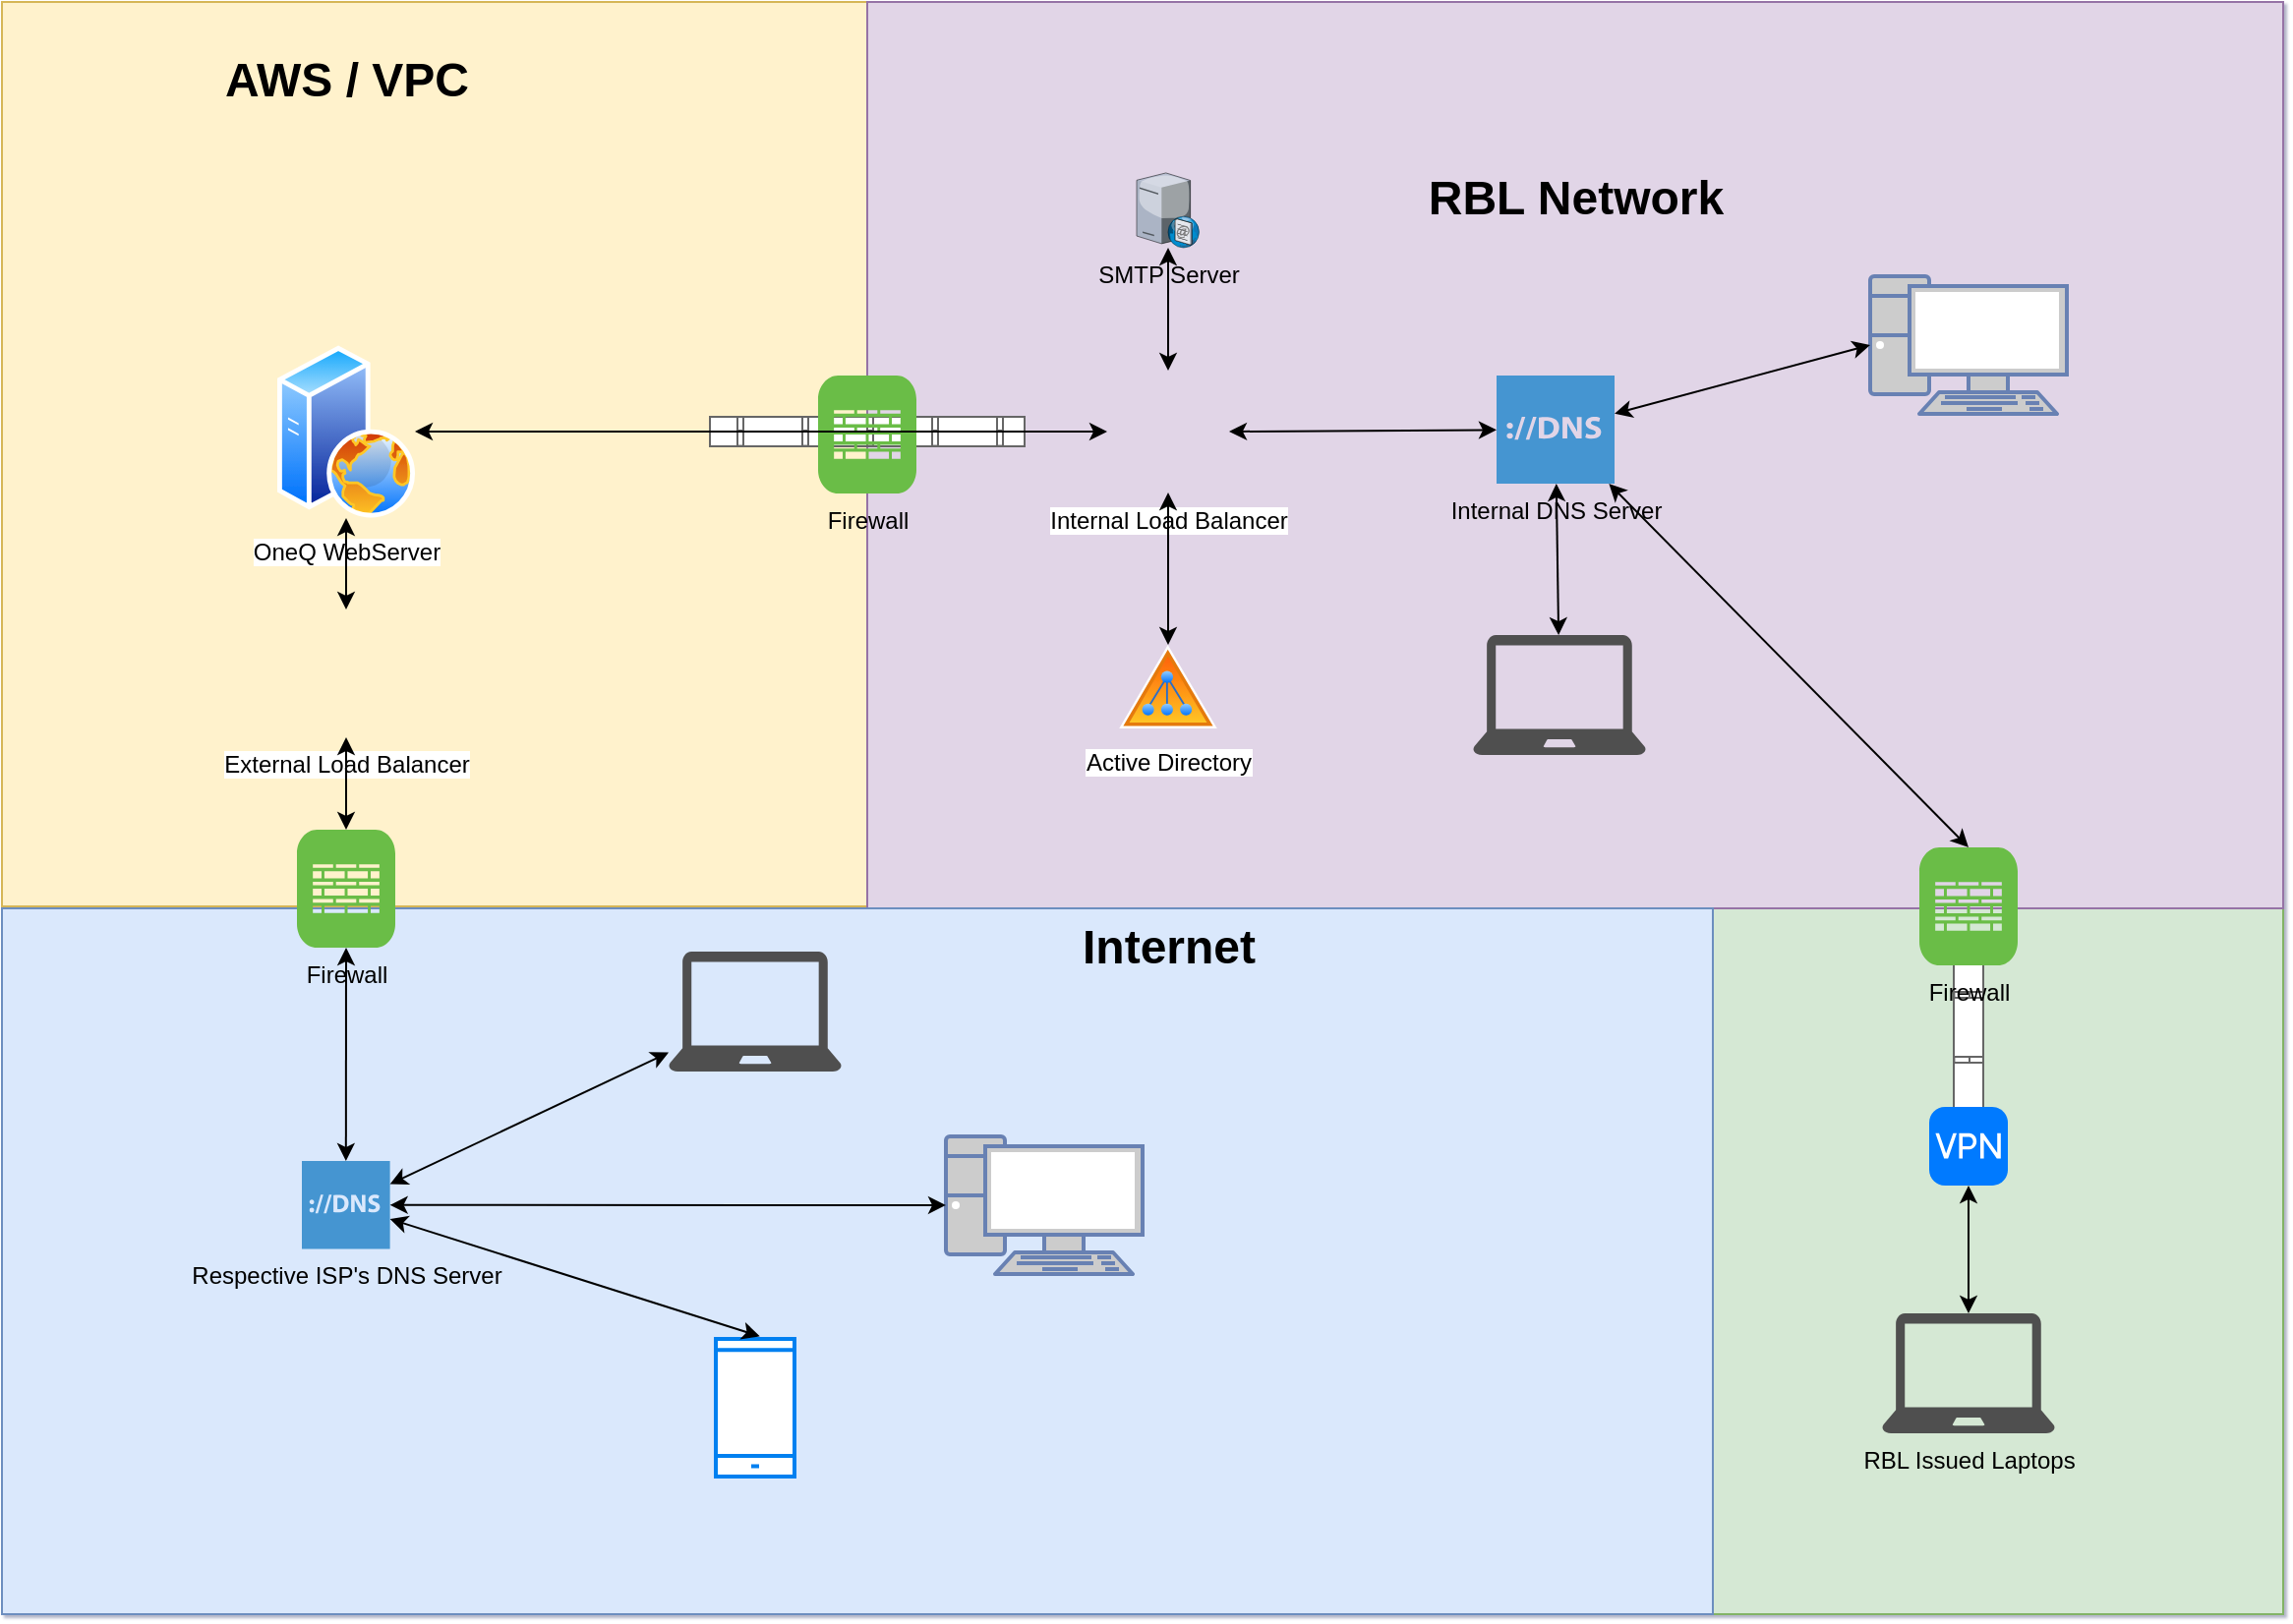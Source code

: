 <mxfile version="12.1.1" type="github" pages="1">
  <diagram id="1JJ-UvxjRfw-XplDersZ" name="Page-1">
    <mxGraphModel dx="868" dy="450" grid="1" gridSize="10" guides="1" tooltips="1" connect="1" arrows="1" fold="1" page="1" pageScale="1" pageWidth="1169" pageHeight="827" math="0" shadow="1">
      <root>
        <mxCell id="0"/>
        <mxCell id="1" parent="0"/>
        <mxCell id="VsJJfjXyTHTrgc_qXbFI-94" value="" style="rounded=0;whiteSpace=wrap;html=1;fillColor=#d5e8d4;strokeColor=#82b366;" parent="1" vertex="1">
          <mxGeometry x="870" y="454" width="290" height="366" as="geometry"/>
        </mxCell>
        <mxCell id="VsJJfjXyTHTrgc_qXbFI-21" value="" style="rounded=0;whiteSpace=wrap;html=1;fillColor=#fff2cc;strokeColor=#d6b656;" parent="1" vertex="1">
          <mxGeometry width="440" height="460" as="geometry"/>
        </mxCell>
        <mxCell id="VsJJfjXyTHTrgc_qXbFI-18" value="" style="rounded=0;whiteSpace=wrap;html=1;fillColor=#e1d5e7;strokeColor=#9673a6;" parent="1" vertex="1">
          <mxGeometry x="440" width="720" height="461" as="geometry"/>
        </mxCell>
        <mxCell id="VsJJfjXyTHTrgc_qXbFI-50" value="" style="rounded=0;whiteSpace=wrap;html=1;fillColor=#dae8fc;strokeColor=#6c8ebf;" parent="1" vertex="1">
          <mxGeometry y="461" width="870" height="359" as="geometry"/>
        </mxCell>
        <mxCell id="VsJJfjXyTHTrgc_qXbFI-38" value="" style="strokeColor=#666666;html=1;labelPosition=right;align=left;spacingLeft=15;shadow=0;dashed=0;fillColor=#ffffff;outlineConnect=0;shape=mxgraph.rackGeneral.horCableDuct;rotation=90;" parent="1" vertex="1">
          <mxGeometry x="950" y="529" width="100" height="15" as="geometry"/>
        </mxCell>
        <mxCell id="VsJJfjXyTHTrgc_qXbFI-4" value="OneQ WebServer" style="aspect=fixed;perimeter=ellipsePerimeter;html=1;align=center;shadow=0;dashed=0;spacingTop=3;image;image=img/lib/active_directory/web_server.svg;" parent="1" vertex="1">
          <mxGeometry x="140" y="174.5" width="70" height="88" as="geometry"/>
        </mxCell>
        <mxCell id="VsJJfjXyTHTrgc_qXbFI-5" value="External Load Balancer" style="shape=image;html=1;verticalAlign=top;verticalLabelPosition=bottom;labelBackgroundColor=#ffffff;imageAspect=0;aspect=fixed;image=https://cdn2.iconfinder.com/data/icons/amazon-aws-stencils/100/Compute__Networking_copy_Elastic_Load_Balancing-128.png;rotation=0;" parent="1" vertex="1">
          <mxGeometry x="142.5" y="309" width="65" height="65" as="geometry"/>
        </mxCell>
        <mxCell id="VsJJfjXyTHTrgc_qXbFI-6" value="" style="endArrow=classic;startArrow=classic;html=1;entryX=0.5;entryY=1;entryDx=0;entryDy=0;exitX=0.5;exitY=0;exitDx=0;exitDy=0;" parent="1" source="VsJJfjXyTHTrgc_qXbFI-5" target="VsJJfjXyTHTrgc_qXbFI-4" edge="1">
          <mxGeometry width="50" height="50" relative="1" as="geometry">
            <mxPoint x="110" y="530" as="sourcePoint"/>
            <mxPoint x="160" y="480" as="targetPoint"/>
          </mxGeometry>
        </mxCell>
        <mxCell id="VsJJfjXyTHTrgc_qXbFI-9" value="Internal Load Balancer" style="shape=image;html=1;verticalAlign=top;verticalLabelPosition=bottom;labelBackgroundColor=#ffffff;imageAspect=0;aspect=fixed;image=https://cdn2.iconfinder.com/data/icons/amazon-aws-stencils/100/Compute__Networking_copy_Elastic_Load_Balancing-128.png;rotation=0;" parent="1" vertex="1">
          <mxGeometry x="562" y="187.5" width="62" height="62" as="geometry"/>
        </mxCell>
        <mxCell id="VsJJfjXyTHTrgc_qXbFI-10" value="Internal DNS Server" style="shadow=0;dashed=0;html=1;strokeColor=none;fillColor=#4495D1;labelPosition=center;verticalLabelPosition=bottom;verticalAlign=top;align=center;outlineConnect=0;shape=mxgraph.veeam.dns;" parent="1" vertex="1">
          <mxGeometry x="760" y="190" width="60" height="55" as="geometry"/>
        </mxCell>
        <mxCell id="VsJJfjXyTHTrgc_qXbFI-11" value="" style="endArrow=classic;startArrow=classic;html=1;entryX=1;entryY=0.5;entryDx=0;entryDy=0;" parent="1" source="VsJJfjXyTHTrgc_qXbFI-10" target="VsJJfjXyTHTrgc_qXbFI-9" edge="1">
          <mxGeometry width="50" height="50" relative="1" as="geometry">
            <mxPoint x="559" y="590" as="sourcePoint"/>
            <mxPoint x="609" y="540" as="targetPoint"/>
          </mxGeometry>
        </mxCell>
        <mxCell id="VsJJfjXyTHTrgc_qXbFI-13" value="" style="fontColor=#0066CC;verticalAlign=top;verticalLabelPosition=bottom;labelPosition=center;align=center;html=1;outlineConnect=0;fillColor=#CCCCCC;strokeColor=#6881B3;gradientColor=none;gradientDirection=north;strokeWidth=2;shape=mxgraph.networks.pc;" parent="1" vertex="1">
          <mxGeometry x="950" y="139.5" width="100" height="70" as="geometry"/>
        </mxCell>
        <mxCell id="VsJJfjXyTHTrgc_qXbFI-14" value="" style="endArrow=classic;startArrow=classic;html=1;entryX=0;entryY=0.5;entryDx=0;entryDy=0;entryPerimeter=0;" parent="1" source="VsJJfjXyTHTrgc_qXbFI-10" target="VsJJfjXyTHTrgc_qXbFI-13" edge="1">
          <mxGeometry width="50" height="50" relative="1" as="geometry">
            <mxPoint x="870" y="220" as="sourcePoint"/>
            <mxPoint x="950" y="189" as="targetPoint"/>
          </mxGeometry>
        </mxCell>
        <mxCell id="VsJJfjXyTHTrgc_qXbFI-16" value="" style="endArrow=classic;startArrow=classic;html=1;" parent="1" source="VsJJfjXyTHTrgc_qXbFI-10" target="VsJJfjXyTHTrgc_qXbFI-59" edge="1">
          <mxGeometry width="50" height="50" relative="1" as="geometry">
            <mxPoint x="600" y="264.198" as="sourcePoint"/>
            <mxPoint x="742" y="310" as="targetPoint"/>
          </mxGeometry>
        </mxCell>
        <mxCell id="VsJJfjXyTHTrgc_qXbFI-37" value="" style="endArrow=classic;startArrow=classic;html=1;" parent="1" source="VsJJfjXyTHTrgc_qXbFI-41" target="VsJJfjXyTHTrgc_qXbFI-85" edge="1">
          <mxGeometry width="50" height="50" relative="1" as="geometry">
            <mxPoint x="1000" y="564.5" as="sourcePoint"/>
            <mxPoint x="1000" y="688.4" as="targetPoint"/>
          </mxGeometry>
        </mxCell>
        <mxCell id="VsJJfjXyTHTrgc_qXbFI-40" value="Firewall" style="verticalLabelPosition=bottom;html=1;fillColor=#6ABD46;verticalAlign=top;align=center;points=[[0.06,0.06,0],[0.94,0.06,0],[0.94,0.94,0],[0.06,0.94,0],[0.25,0,0],[0.5,0,0],[0.75,0,0],[1,0.25,0],[1,0.5,0],[1,0.75,0],[0.75,1,0],[0.5,1,0],[0.25,1,0],[0,0.75,0],[0,0.5,0],[0,0.25,0]];pointerEvents=1;shape=mxgraph.cisco_safe.architecture.firewall;" parent="1" vertex="1">
          <mxGeometry x="975" y="430" width="50" height="60" as="geometry"/>
        </mxCell>
        <mxCell id="VsJJfjXyTHTrgc_qXbFI-43" value="" style="endArrow=classic;startArrow=classic;html=1;exitX=0.5;exitY=0;exitDx=0;exitDy=0;exitPerimeter=0;" parent="1" source="VsJJfjXyTHTrgc_qXbFI-40" target="VsJJfjXyTHTrgc_qXbFI-10" edge="1">
          <mxGeometry width="50" height="50" relative="1" as="geometry">
            <mxPoint x="770" y="290" as="sourcePoint"/>
            <mxPoint x="820" y="240" as="targetPoint"/>
          </mxGeometry>
        </mxCell>
        <mxCell id="VsJJfjXyTHTrgc_qXbFI-44" value="" style="fontColor=#0066CC;verticalAlign=top;verticalLabelPosition=bottom;labelPosition=center;align=center;html=1;outlineConnect=0;fillColor=#CCCCCC;strokeColor=#6881B3;gradientColor=none;gradientDirection=north;strokeWidth=2;shape=mxgraph.networks.pc;" parent="1" vertex="1">
          <mxGeometry x="480" y="577" width="100" height="70" as="geometry"/>
        </mxCell>
        <mxCell id="VsJJfjXyTHTrgc_qXbFI-45" value="" style="html=1;verticalLabelPosition=bottom;align=center;labelBackgroundColor=#ffffff;verticalAlign=top;strokeWidth=2;strokeColor=#0080F0;fillColor=#ffffff;shadow=0;dashed=0;shape=mxgraph.ios7.icons.smartphone;" parent="1" vertex="1">
          <mxGeometry x="363" y="680" width="40" height="70" as="geometry"/>
        </mxCell>
        <mxCell id="VsJJfjXyTHTrgc_qXbFI-48" value="" style="pointerEvents=1;shadow=0;dashed=0;html=1;strokeColor=none;fillColor=#505050;labelPosition=center;verticalLabelPosition=bottom;verticalAlign=top;outlineConnect=0;align=center;shape=mxgraph.office.devices.laptop;" parent="1" vertex="1">
          <mxGeometry x="339" y="483" width="88" height="61" as="geometry"/>
        </mxCell>
        <mxCell id="VsJJfjXyTHTrgc_qXbFI-52" value="AWS / VPC" style="text;strokeColor=none;fillColor=none;html=1;fontSize=24;fontStyle=1;verticalAlign=middle;align=center;" parent="1" vertex="1">
          <mxGeometry x="125" y="20" width="100" height="40" as="geometry"/>
        </mxCell>
        <mxCell id="VsJJfjXyTHTrgc_qXbFI-53" value="RBL Network" style="text;strokeColor=none;fillColor=none;html=1;fontSize=24;fontStyle=1;verticalAlign=middle;align=center;" parent="1" vertex="1">
          <mxGeometry x="750" y="80" width="100" height="40" as="geometry"/>
        </mxCell>
        <mxCell id="VsJJfjXyTHTrgc_qXbFI-54" value="Internet" style="text;strokeColor=none;fillColor=none;html=1;fontSize=24;fontStyle=1;verticalAlign=middle;align=center;" parent="1" vertex="1">
          <mxGeometry x="543" y="461" width="100" height="40" as="geometry"/>
        </mxCell>
        <mxCell id="VsJJfjXyTHTrgc_qXbFI-41" value="" style="html=1;strokeWidth=1;shadow=0;dashed=0;shape=mxgraph.ios7.misc.vpn;fillColor=#007AFF;strokeColor=none;buttonText=;strokeColor2=#222222;fontColor=#222222;fontSize=8;verticalLabelPosition=bottom;verticalAlign=top;align=center;" parent="1" vertex="1">
          <mxGeometry x="980" y="562" width="40" height="40" as="geometry"/>
        </mxCell>
        <mxCell id="VsJJfjXyTHTrgc_qXbFI-59" value="" style="pointerEvents=1;shadow=0;dashed=0;html=1;strokeColor=none;fillColor=#505050;labelPosition=center;verticalLabelPosition=bottom;verticalAlign=top;outlineConnect=0;align=center;shape=mxgraph.office.devices.laptop;" parent="1" vertex="1">
          <mxGeometry x="748" y="322" width="88" height="61" as="geometry"/>
        </mxCell>
        <mxCell id="VsJJfjXyTHTrgc_qXbFI-19" value="" style="strokeColor=#666666;html=1;labelPosition=right;align=left;spacingLeft=15;shadow=0;dashed=0;fillColor=#ffffff;outlineConnect=0;shape=mxgraph.rackGeneral.horCableDuct;" parent="1" vertex="1">
          <mxGeometry x="360" y="211" width="160" height="15" as="geometry"/>
        </mxCell>
        <mxCell id="VsJJfjXyTHTrgc_qXbFI-55" value="Firewall" style="verticalLabelPosition=bottom;html=1;fillColor=#6ABD46;verticalAlign=top;align=center;points=[[0.06,0.06,0],[0.94,0.06,0],[0.94,0.94,0],[0.06,0.94,0],[0.25,0,0],[0.5,0,0],[0.75,0,0],[1,0.25,0],[1,0.5,0],[1,0.75,0],[0.75,1,0],[0.5,1,0],[0.25,1,0],[0,0.75,0],[0,0.5,0],[0,0.25,0]];pointerEvents=1;shape=mxgraph.cisco_safe.architecture.firewall;rotation=0;" parent="1" vertex="1">
          <mxGeometry x="415" y="190" width="50" height="60" as="geometry"/>
        </mxCell>
        <mxCell id="VsJJfjXyTHTrgc_qXbFI-62" value="" style="endArrow=classic;startArrow=classic;html=1;exitX=1;exitY=0.5;exitDx=0;exitDy=0;entryX=0;entryY=0.5;entryDx=0;entryDy=0;" parent="1" source="VsJJfjXyTHTrgc_qXbFI-4" target="VsJJfjXyTHTrgc_qXbFI-9" edge="1">
          <mxGeometry width="50" height="50" relative="1" as="geometry">
            <mxPoint x="230" y="218" as="sourcePoint"/>
            <mxPoint x="500" y="218.808" as="targetPoint"/>
          </mxGeometry>
        </mxCell>
        <mxCell id="VsJJfjXyTHTrgc_qXbFI-67" value="Respective ISP&#39;s DNS Server" style="shadow=0;dashed=0;html=1;strokeColor=none;fillColor=#4495D1;labelPosition=center;verticalLabelPosition=bottom;verticalAlign=top;align=center;outlineConnect=0;shape=mxgraph.veeam.dns;" parent="1" vertex="1">
          <mxGeometry x="152.5" y="589.5" width="44.8" height="44.8" as="geometry"/>
        </mxCell>
        <mxCell id="VsJJfjXyTHTrgc_qXbFI-75" value="Active Directory" style="aspect=fixed;perimeter=ellipsePerimeter;html=1;align=center;shadow=0;dashed=0;spacingTop=3;image;image=img/lib/active_directory/active_directory.svg;" parent="1" vertex="1">
          <mxGeometry x="568" y="327" width="50" height="42.5" as="geometry"/>
        </mxCell>
        <mxCell id="VsJJfjXyTHTrgc_qXbFI-76" value="" style="endArrow=classic;startArrow=classic;html=1;entryX=0.5;entryY=1;entryDx=0;entryDy=0;exitX=0.5;exitY=0;exitDx=0;exitDy=0;" parent="1" source="VsJJfjXyTHTrgc_qXbFI-75" target="VsJJfjXyTHTrgc_qXbFI-9" edge="1">
          <mxGeometry width="50" height="50" relative="1" as="geometry">
            <mxPoint x="400" y="830" as="sourcePoint"/>
            <mxPoint x="450" y="780" as="targetPoint"/>
          </mxGeometry>
        </mxCell>
        <mxCell id="VsJJfjXyTHTrgc_qXbFI-77" value="SMTP Server" style="verticalLabelPosition=bottom;aspect=fixed;html=1;verticalAlign=top;strokeColor=none;align=center;outlineConnect=0;shape=mxgraph.citrix.smtp_server;" parent="1" vertex="1">
          <mxGeometry x="577" y="86" width="32" height="39" as="geometry"/>
        </mxCell>
        <mxCell id="VsJJfjXyTHTrgc_qXbFI-78" value="" style="endArrow=classic;startArrow=classic;html=1;exitX=0.5;exitY=0;exitDx=0;exitDy=0;" parent="1" source="VsJJfjXyTHTrgc_qXbFI-9" target="VsJJfjXyTHTrgc_qXbFI-77" edge="1">
          <mxGeometry width="50" height="50" relative="1" as="geometry">
            <mxPoint x="500" y="190" as="sourcePoint"/>
            <mxPoint x="550" y="140" as="targetPoint"/>
          </mxGeometry>
        </mxCell>
        <mxCell id="VsJJfjXyTHTrgc_qXbFI-80" value="" style="endArrow=classic;startArrow=classic;html=1;entryX=0.5;entryY=1;entryDx=0;entryDy=0;" parent="1" source="VsJJfjXyTHTrgc_qXbFI-90" target="VsJJfjXyTHTrgc_qXbFI-5" edge="1">
          <mxGeometry width="50" height="50" relative="1" as="geometry">
            <mxPoint x="250" y="610" as="sourcePoint"/>
            <mxPoint x="300" y="560" as="targetPoint"/>
          </mxGeometry>
        </mxCell>
        <mxCell id="VsJJfjXyTHTrgc_qXbFI-81" value="" style="endArrow=classic;startArrow=classic;html=1;exitX=0.559;exitY=-0.019;exitDx=0;exitDy=0;exitPerimeter=0;" parent="1" source="VsJJfjXyTHTrgc_qXbFI-45" target="VsJJfjXyTHTrgc_qXbFI-67" edge="1">
          <mxGeometry width="50" height="50" relative="1" as="geometry">
            <mxPoint x="270" y="630" as="sourcePoint"/>
            <mxPoint x="310" y="600" as="targetPoint"/>
          </mxGeometry>
        </mxCell>
        <mxCell id="VsJJfjXyTHTrgc_qXbFI-82" value="" style="endArrow=classic;startArrow=classic;html=1;" parent="1" source="VsJJfjXyTHTrgc_qXbFI-44" target="VsJJfjXyTHTrgc_qXbFI-67" edge="1">
          <mxGeometry width="50" height="50" relative="1" as="geometry">
            <mxPoint x="166.16" y="671.0" as="sourcePoint"/>
            <mxPoint x="301.597" y="517.8" as="targetPoint"/>
          </mxGeometry>
        </mxCell>
        <mxCell id="VsJJfjXyTHTrgc_qXbFI-83" value="" style="endArrow=classic;startArrow=classic;html=1;" parent="1" source="VsJJfjXyTHTrgc_qXbFI-48" target="VsJJfjXyTHTrgc_qXbFI-67" edge="1">
          <mxGeometry width="50" height="50" relative="1" as="geometry">
            <mxPoint x="316.069" y="670" as="sourcePoint"/>
            <mxPoint x="320.716" y="517.8" as="targetPoint"/>
          </mxGeometry>
        </mxCell>
        <mxCell id="VsJJfjXyTHTrgc_qXbFI-85" value="RBL Issued Laptops" style="pointerEvents=1;shadow=0;dashed=0;html=1;strokeColor=none;fillColor=#505050;labelPosition=center;verticalLabelPosition=bottom;verticalAlign=top;outlineConnect=0;align=center;shape=mxgraph.office.devices.laptop;" parent="1" vertex="1">
          <mxGeometry x="956" y="667" width="88" height="61" as="geometry"/>
        </mxCell>
        <mxCell id="VsJJfjXyTHTrgc_qXbFI-90" value="Firewall" style="verticalLabelPosition=bottom;html=1;fillColor=#6ABD46;verticalAlign=top;align=center;points=[[0.06,0.06,0],[0.94,0.06,0],[0.94,0.94,0],[0.06,0.94,0],[0.25,0,0],[0.5,0,0],[0.75,0,0],[1,0.25,0],[1,0.5,0],[1,0.75,0],[0.75,1,0],[0.5,1,0],[0.25,1,0],[0,0.75,0],[0,0.5,0],[0,0.25,0]];pointerEvents=1;shape=mxgraph.cisco_safe.architecture.firewall;rotation=0;" parent="1" vertex="1">
          <mxGeometry x="150" y="421" width="50" height="60" as="geometry"/>
        </mxCell>
        <mxCell id="VsJJfjXyTHTrgc_qXbFI-91" value="" style="endArrow=classic;startArrow=classic;html=1;entryX=0.5;entryY=1;entryDx=0;entryDy=0;" parent="1" source="VsJJfjXyTHTrgc_qXbFI-67" target="VsJJfjXyTHTrgc_qXbFI-90" edge="1">
          <mxGeometry width="50" height="50" relative="1" as="geometry">
            <mxPoint x="172.724" y="522.0" as="sourcePoint"/>
            <mxPoint x="175" y="364.5" as="targetPoint"/>
          </mxGeometry>
        </mxCell>
      </root>
    </mxGraphModel>
  </diagram>
</mxfile>
